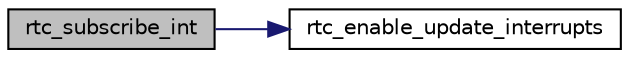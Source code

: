 digraph "rtc_subscribe_int"
{
 // INTERACTIVE_SVG=YES
 // LATEX_PDF_SIZE
  bgcolor="transparent";
  edge [fontname="Helvetica",fontsize="10",labelfontname="Helvetica",labelfontsize="10"];
  node [fontname="Helvetica",fontsize="10",shape=record];
  rankdir="LR";
  Node3 [label="rtc_subscribe_int",height=0.2,width=0.4,color="black", fillcolor="grey75", style="filled", fontcolor="black",tooltip=" "];
  Node3 -> Node4 [color="midnightblue",fontsize="10",style="solid",fontname="Helvetica"];
  Node4 [label="rtc_enable_update_interrupts",height=0.2,width=0.4,color="black",URL="$group__rtc.html#ga1d3c9242fe8175549f6b898cf55582fd",tooltip="Enables RTC Update Interrupts."];
}

